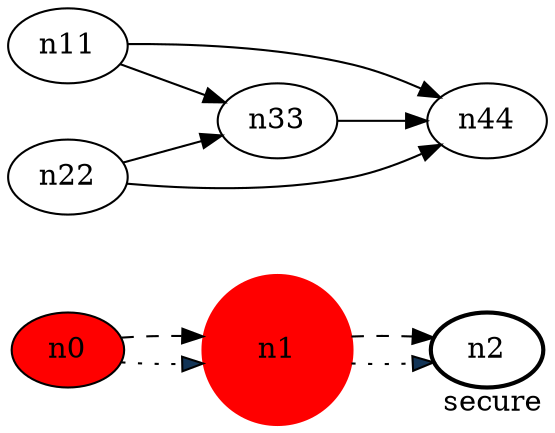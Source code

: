 digraph test5 {
	rankdir=LR;
	fontcolor=blue; /* c0; c1; c0 -- c1 */
	n0 [style=dotted, fillcolor=red, style=filled];
	n2 [style=bold, xlabel="secure"];
	n0 -> n1 -> n2[style=dotted, fillcolor="#123456"]; // c2; c3; c2 -- c3
	n1 [height=1, width=1, color=red, style=filled];
	n2 [style=bold, xlabel="secure"];
	n0 -> n1 -> n2[style=dashed];
	n11 -> n33;
	n11 -> n44;
	n22 -> n33;
	n22 -> n44;
	n33 -> n44;
}
